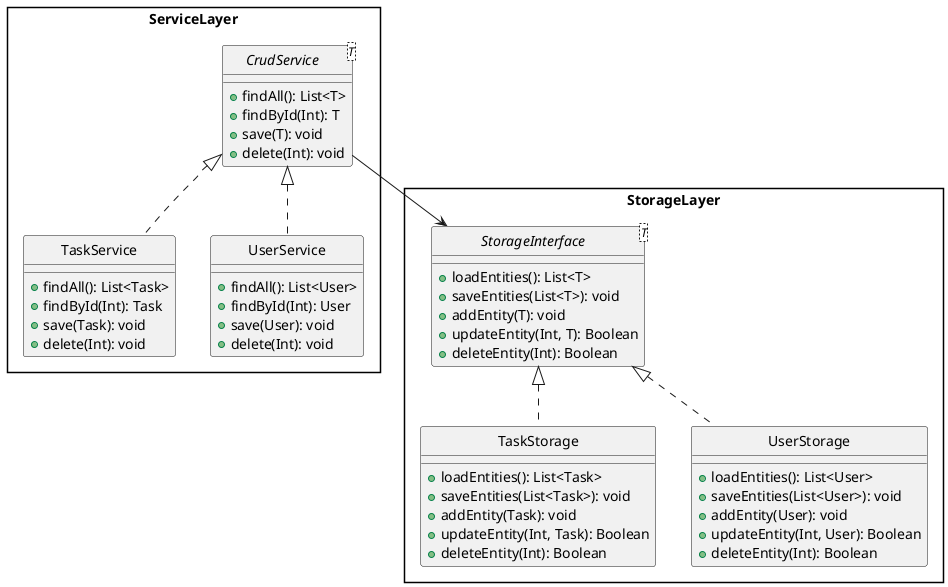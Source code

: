 @startuml
skinparam style strictuml
skinparam packageStyle rectangle

package "StorageLayer" {
  interface StorageInterface<T> {
    + loadEntities(): List<T>
    + saveEntities(List<T>): void
    + addEntity(T): void
    + updateEntity(Int, T): Boolean
    + deleteEntity(Int): Boolean
  }

  class TaskStorage {
    + loadEntities(): List<Task>
    + saveEntities(List<Task>): void
    + addEntity(Task): void
    + updateEntity(Int, Task): Boolean
    + deleteEntity(Int): Boolean
  }

  class UserStorage {
    + loadEntities(): List<User>
    + saveEntities(List<User>): void
    + addEntity(User): void
    + updateEntity(Int, User): Boolean
    + deleteEntity(Int): Boolean
  }

  StorageInterface <|.. TaskStorage
  StorageInterface <|.. UserStorage
}

package "ServiceLayer" {
  interface CrudService<T> {
    + findAll(): List<T>
    + findById(Int): T
    + save(T): void
    + delete(Int): void
  }

  class TaskService {
    + findAll(): List<Task>
    + findById(Int): Task
    + save(Task): void
    + delete(Int): void
  }

  class UserService {
    + findAll(): List<User>
    + findById(Int): User
    + save(User): void
    + delete(Int): void
  }

  CrudService --> StorageLayer.StorageInterface
  CrudService <|.. TaskService
  CrudService <|.. UserService
}
@enduml